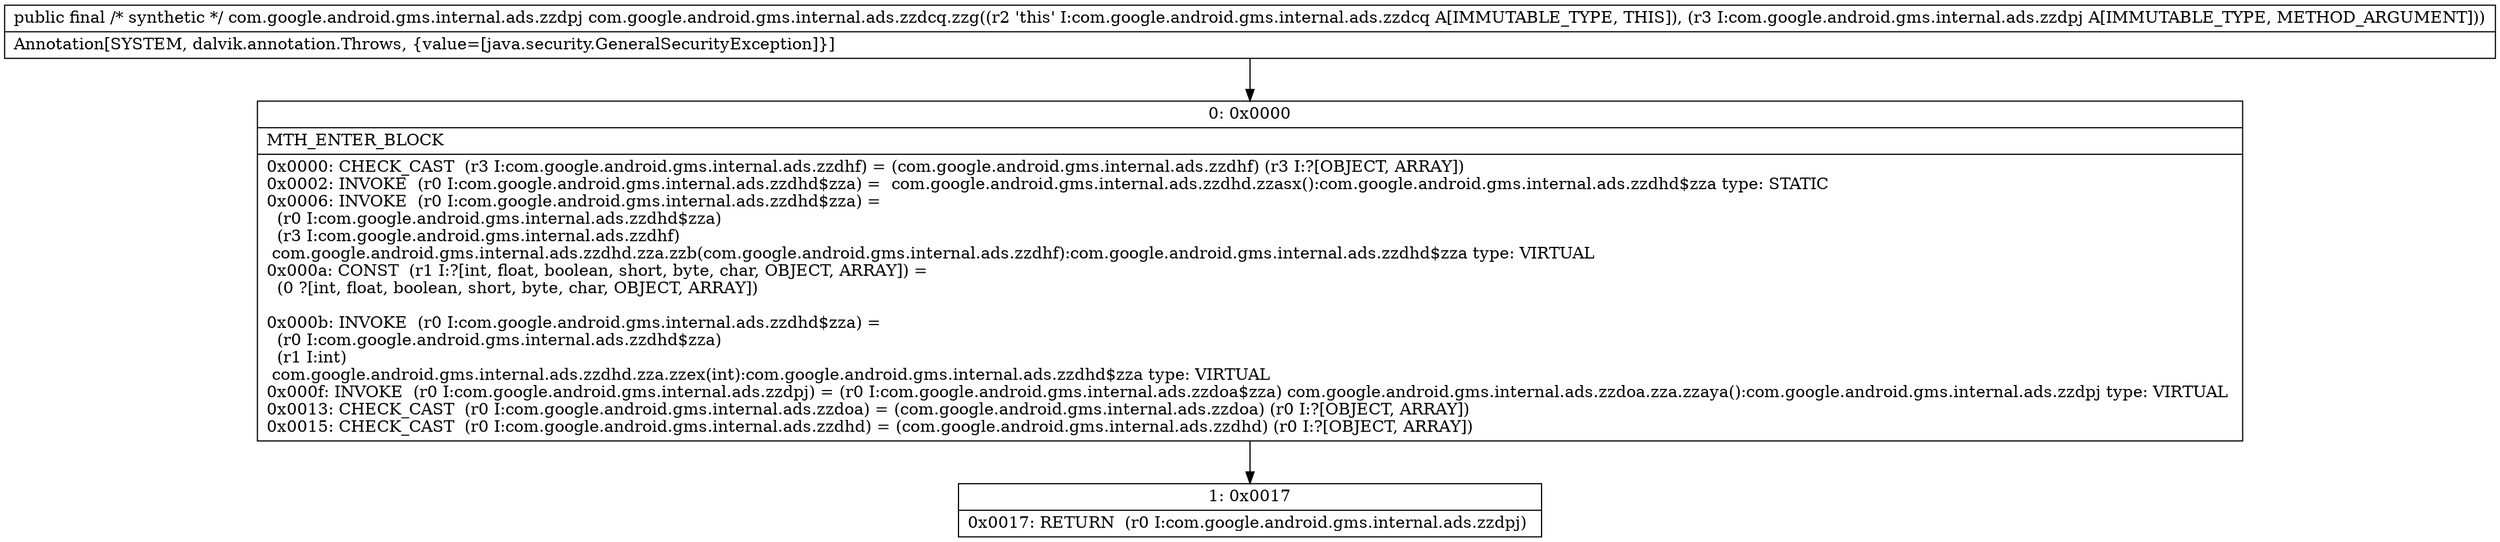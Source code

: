 digraph "CFG forcom.google.android.gms.internal.ads.zzdcq.zzg(Lcom\/google\/android\/gms\/internal\/ads\/zzdpj;)Lcom\/google\/android\/gms\/internal\/ads\/zzdpj;" {
Node_0 [shape=record,label="{0\:\ 0x0000|MTH_ENTER_BLOCK\l|0x0000: CHECK_CAST  (r3 I:com.google.android.gms.internal.ads.zzdhf) = (com.google.android.gms.internal.ads.zzdhf) (r3 I:?[OBJECT, ARRAY]) \l0x0002: INVOKE  (r0 I:com.google.android.gms.internal.ads.zzdhd$zza) =  com.google.android.gms.internal.ads.zzdhd.zzasx():com.google.android.gms.internal.ads.zzdhd$zza type: STATIC \l0x0006: INVOKE  (r0 I:com.google.android.gms.internal.ads.zzdhd$zza) = \l  (r0 I:com.google.android.gms.internal.ads.zzdhd$zza)\l  (r3 I:com.google.android.gms.internal.ads.zzdhf)\l com.google.android.gms.internal.ads.zzdhd.zza.zzb(com.google.android.gms.internal.ads.zzdhf):com.google.android.gms.internal.ads.zzdhd$zza type: VIRTUAL \l0x000a: CONST  (r1 I:?[int, float, boolean, short, byte, char, OBJECT, ARRAY]) = \l  (0 ?[int, float, boolean, short, byte, char, OBJECT, ARRAY])\l \l0x000b: INVOKE  (r0 I:com.google.android.gms.internal.ads.zzdhd$zza) = \l  (r0 I:com.google.android.gms.internal.ads.zzdhd$zza)\l  (r1 I:int)\l com.google.android.gms.internal.ads.zzdhd.zza.zzex(int):com.google.android.gms.internal.ads.zzdhd$zza type: VIRTUAL \l0x000f: INVOKE  (r0 I:com.google.android.gms.internal.ads.zzdpj) = (r0 I:com.google.android.gms.internal.ads.zzdoa$zza) com.google.android.gms.internal.ads.zzdoa.zza.zzaya():com.google.android.gms.internal.ads.zzdpj type: VIRTUAL \l0x0013: CHECK_CAST  (r0 I:com.google.android.gms.internal.ads.zzdoa) = (com.google.android.gms.internal.ads.zzdoa) (r0 I:?[OBJECT, ARRAY]) \l0x0015: CHECK_CAST  (r0 I:com.google.android.gms.internal.ads.zzdhd) = (com.google.android.gms.internal.ads.zzdhd) (r0 I:?[OBJECT, ARRAY]) \l}"];
Node_1 [shape=record,label="{1\:\ 0x0017|0x0017: RETURN  (r0 I:com.google.android.gms.internal.ads.zzdpj) \l}"];
MethodNode[shape=record,label="{public final \/* synthetic *\/ com.google.android.gms.internal.ads.zzdpj com.google.android.gms.internal.ads.zzdcq.zzg((r2 'this' I:com.google.android.gms.internal.ads.zzdcq A[IMMUTABLE_TYPE, THIS]), (r3 I:com.google.android.gms.internal.ads.zzdpj A[IMMUTABLE_TYPE, METHOD_ARGUMENT]))  | Annotation[SYSTEM, dalvik.annotation.Throws, \{value=[java.security.GeneralSecurityException]\}]\l}"];
MethodNode -> Node_0;
Node_0 -> Node_1;
}

